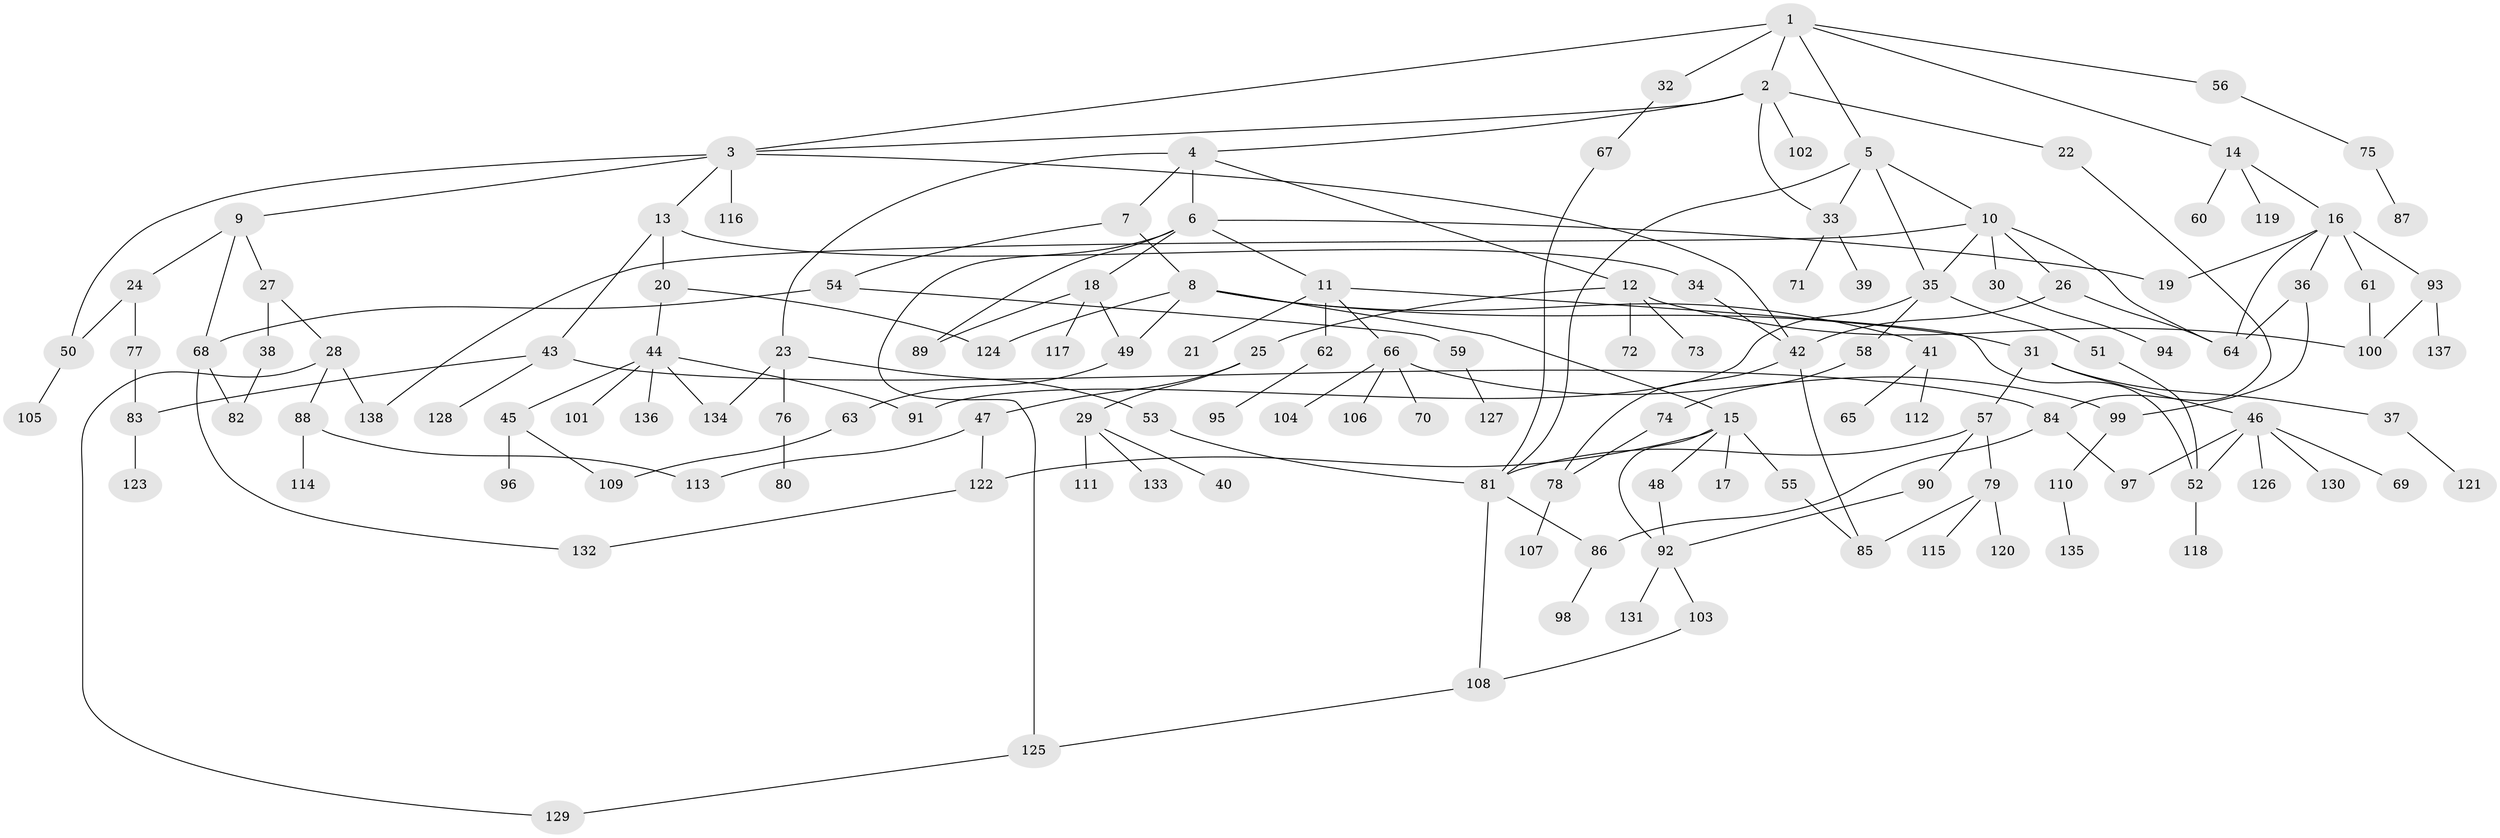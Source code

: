 // Generated by graph-tools (version 1.1) at 2025/49/03/09/25 03:49:24]
// undirected, 138 vertices, 179 edges
graph export_dot {
graph [start="1"]
  node [color=gray90,style=filled];
  1;
  2;
  3;
  4;
  5;
  6;
  7;
  8;
  9;
  10;
  11;
  12;
  13;
  14;
  15;
  16;
  17;
  18;
  19;
  20;
  21;
  22;
  23;
  24;
  25;
  26;
  27;
  28;
  29;
  30;
  31;
  32;
  33;
  34;
  35;
  36;
  37;
  38;
  39;
  40;
  41;
  42;
  43;
  44;
  45;
  46;
  47;
  48;
  49;
  50;
  51;
  52;
  53;
  54;
  55;
  56;
  57;
  58;
  59;
  60;
  61;
  62;
  63;
  64;
  65;
  66;
  67;
  68;
  69;
  70;
  71;
  72;
  73;
  74;
  75;
  76;
  77;
  78;
  79;
  80;
  81;
  82;
  83;
  84;
  85;
  86;
  87;
  88;
  89;
  90;
  91;
  92;
  93;
  94;
  95;
  96;
  97;
  98;
  99;
  100;
  101;
  102;
  103;
  104;
  105;
  106;
  107;
  108;
  109;
  110;
  111;
  112;
  113;
  114;
  115;
  116;
  117;
  118;
  119;
  120;
  121;
  122;
  123;
  124;
  125;
  126;
  127;
  128;
  129;
  130;
  131;
  132;
  133;
  134;
  135;
  136;
  137;
  138;
  1 -- 2;
  1 -- 5;
  1 -- 14;
  1 -- 32;
  1 -- 56;
  1 -- 3;
  2 -- 3;
  2 -- 4;
  2 -- 22;
  2 -- 33;
  2 -- 102;
  3 -- 9;
  3 -- 13;
  3 -- 50;
  3 -- 116;
  3 -- 42;
  4 -- 6;
  4 -- 7;
  4 -- 12;
  4 -- 23;
  5 -- 10;
  5 -- 35;
  5 -- 81;
  5 -- 33;
  6 -- 11;
  6 -- 18;
  6 -- 89;
  6 -- 19;
  6 -- 125;
  7 -- 8;
  7 -- 54;
  8 -- 15;
  8 -- 31;
  8 -- 41;
  8 -- 49;
  8 -- 124;
  9 -- 24;
  9 -- 27;
  9 -- 68;
  10 -- 26;
  10 -- 30;
  10 -- 138;
  10 -- 35;
  10 -- 64;
  11 -- 21;
  11 -- 62;
  11 -- 66;
  11 -- 52;
  12 -- 25;
  12 -- 72;
  12 -- 73;
  12 -- 100;
  13 -- 20;
  13 -- 34;
  13 -- 43;
  14 -- 16;
  14 -- 60;
  14 -- 119;
  15 -- 17;
  15 -- 48;
  15 -- 55;
  15 -- 92;
  15 -- 122;
  16 -- 19;
  16 -- 36;
  16 -- 61;
  16 -- 93;
  16 -- 64;
  18 -- 89;
  18 -- 117;
  18 -- 49;
  20 -- 44;
  20 -- 124;
  22 -- 84;
  23 -- 53;
  23 -- 76;
  23 -- 134;
  24 -- 77;
  24 -- 50;
  25 -- 29;
  25 -- 47;
  26 -- 64;
  26 -- 42;
  27 -- 28;
  27 -- 38;
  28 -- 88;
  28 -- 129;
  28 -- 138;
  29 -- 40;
  29 -- 111;
  29 -- 133;
  30 -- 94;
  31 -- 37;
  31 -- 46;
  31 -- 57;
  32 -- 67;
  33 -- 39;
  33 -- 71;
  34 -- 42;
  35 -- 51;
  35 -- 58;
  35 -- 91;
  36 -- 64;
  36 -- 99;
  37 -- 121;
  38 -- 82;
  41 -- 65;
  41 -- 112;
  42 -- 85;
  42 -- 78;
  43 -- 84;
  43 -- 128;
  43 -- 83;
  44 -- 45;
  44 -- 101;
  44 -- 134;
  44 -- 136;
  44 -- 91;
  45 -- 96;
  45 -- 109;
  46 -- 52;
  46 -- 69;
  46 -- 97;
  46 -- 126;
  46 -- 130;
  47 -- 122;
  47 -- 113;
  48 -- 92;
  49 -- 63;
  50 -- 105;
  51 -- 52;
  52 -- 118;
  53 -- 81;
  54 -- 59;
  54 -- 68;
  55 -- 85;
  56 -- 75;
  57 -- 79;
  57 -- 81;
  57 -- 90;
  58 -- 74;
  59 -- 127;
  61 -- 100;
  62 -- 95;
  63 -- 109;
  66 -- 70;
  66 -- 99;
  66 -- 104;
  66 -- 106;
  67 -- 81;
  68 -- 82;
  68 -- 132;
  74 -- 78;
  75 -- 87;
  76 -- 80;
  77 -- 83;
  78 -- 107;
  79 -- 115;
  79 -- 120;
  79 -- 85;
  81 -- 86;
  81 -- 108;
  83 -- 123;
  84 -- 86;
  84 -- 97;
  86 -- 98;
  88 -- 113;
  88 -- 114;
  90 -- 92;
  92 -- 103;
  92 -- 131;
  93 -- 100;
  93 -- 137;
  99 -- 110;
  103 -- 108;
  108 -- 125;
  110 -- 135;
  122 -- 132;
  125 -- 129;
}
